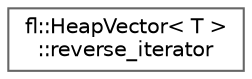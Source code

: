 digraph "Graphical Class Hierarchy"
{
 // INTERACTIVE_SVG=YES
 // LATEX_PDF_SIZE
  bgcolor="transparent";
  edge [fontname=Helvetica,fontsize=10,labelfontname=Helvetica,labelfontsize=10];
  node [fontname=Helvetica,fontsize=10,shape=box,height=0.2,width=0.4];
  rankdir="LR";
  Node0 [id="Node000000",label="fl::HeapVector\< T \>\l::reverse_iterator",height=0.2,width=0.4,color="grey40", fillcolor="white", style="filled",URL="$d1/d9e/structfl_1_1_heap_vector_1_1reverse__iterator.html",tooltip=" "];
}
